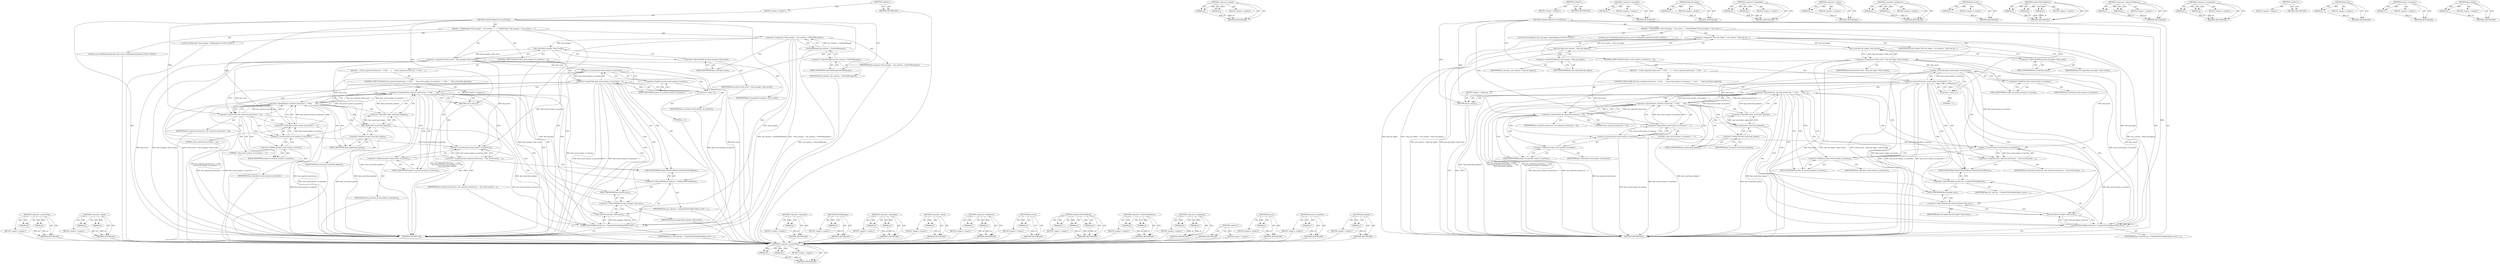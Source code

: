 digraph "final_update" {
vulnerable_106 [label=<(METHOD,&lt;operator&gt;.greaterThan)>];
vulnerable_107 [label=<(PARAM,p1)>];
vulnerable_108 [label=<(PARAM,p2)>];
vulnerable_109 [label=<(BLOCK,&lt;empty&gt;,&lt;empty&gt;)>];
vulnerable_110 [label=<(METHOD_RETURN,ANY)>];
vulnerable_129 [label=<(METHOD,&lt;operator&gt;.equals)>];
vulnerable_130 [label=<(PARAM,p1)>];
vulnerable_131 [label=<(PARAM,p2)>];
vulnerable_132 [label=<(BLOCK,&lt;empty&gt;,&lt;empty&gt;)>];
vulnerable_133 [label=<(METHOD_RETURN,ANY)>];
vulnerable_6 [label=<(METHOD,&lt;global&gt;)<SUB>1</SUB>>];
vulnerable_7 [label=<(BLOCK,&lt;empty&gt;,&lt;empty&gt;)<SUB>1</SUB>>];
vulnerable_8 [label=<(METHOD,UpdateFindBarForCurrentResult)<SUB>1</SUB>>];
vulnerable_9 [label=<(BLOCK,{
  FindManager* find_manager = tab_contents_-&gt;...,{
  FindManager* find_manager = tab_contents_-&gt;...)<SUB>1</SUB>>];
vulnerable_10 [label="<(LOCAL,FindManager* find_manager: FindManager*)<SUB>2</SUB>>"];
vulnerable_11 [label=<(&lt;operator&gt;.assignment,* find_manager = tab_contents_-&gt;GetFindManager())<SUB>2</SUB>>];
vulnerable_12 [label=<(IDENTIFIER,find_manager,* find_manager = tab_contents_-&gt;GetFindManager())<SUB>2</SUB>>];
vulnerable_13 [label=<(GetFindManager,tab_contents_-&gt;GetFindManager())<SUB>2</SUB>>];
vulnerable_14 [label=<(&lt;operator&gt;.indirectFieldAccess,tab_contents_-&gt;GetFindManager)<SUB>2</SUB>>];
vulnerable_15 [label=<(IDENTIFIER,tab_contents_,tab_contents_-&gt;GetFindManager())<SUB>2</SUB>>];
vulnerable_16 [label=<(FIELD_IDENTIFIER,GetFindManager,GetFindManager)<SUB>2</SUB>>];
vulnerable_17 [label="<(LOCAL,const FindNotificationDetails find_result: FindNotificationDetails)<SUB>3</SUB>>"];
vulnerable_18 [label=<(&lt;operator&gt;.assignment,&amp; find_result = find_manager-&gt;find_result())<SUB>3</SUB>>];
vulnerable_19 [label=<(IDENTIFIER,find_result,&amp; find_result = find_manager-&gt;find_result())<SUB>3</SUB>>];
vulnerable_20 [label=<(find_result,find_manager-&gt;find_result())<SUB>3</SUB>>];
vulnerable_21 [label=<(&lt;operator&gt;.indirectFieldAccess,find_manager-&gt;find_result)<SUB>3</SUB>>];
vulnerable_22 [label=<(IDENTIFIER,find_manager,find_manager-&gt;find_result())<SUB>3</SUB>>];
vulnerable_23 [label=<(FIELD_IDENTIFIER,find_result,find_result)<SUB>3</SUB>>];
vulnerable_24 [label=<(CONTROL_STRUCTURE,IF,if (find_result.number_of_matches() &gt; -1))<SUB>5</SUB>>];
vulnerable_25 [label=<(&lt;operator&gt;.greaterThan,find_result.number_of_matches() &gt; -1)<SUB>5</SUB>>];
vulnerable_26 [label=<(number_of_matches,find_result.number_of_matches())<SUB>5</SUB>>];
vulnerable_27 [label=<(&lt;operator&gt;.fieldAccess,find_result.number_of_matches)<SUB>5</SUB>>];
vulnerable_28 [label=<(IDENTIFIER,find_result,find_result.number_of_matches())<SUB>5</SUB>>];
vulnerable_29 [label=<(FIELD_IDENTIFIER,number_of_matches,number_of_matches)<SUB>5</SUB>>];
vulnerable_30 [label=<(&lt;operator&gt;.minus,-1)<SUB>5</SUB>>];
vulnerable_31 [label=<(LITERAL,1,-1)<SUB>5</SUB>>];
vulnerable_32 [label=<(BLOCK,{
    if (last_reported_matchcount_ &gt; 0 &amp;&amp;
    ...,{
    if (last_reported_matchcount_ &gt; 0 &amp;&amp;
    ...)<SUB>5</SUB>>];
vulnerable_33 [label=<(CONTROL_STRUCTURE,IF,if (last_reported_matchcount_ &gt; 0 &amp;&amp;
        find_result.number_of_matches() == 1 &amp;&amp;
        !find_result.final_update()))<SUB>6</SUB>>];
vulnerable_34 [label=<(&lt;operator&gt;.logicalAnd,last_reported_matchcount_ &gt; 0 &amp;&amp;
        find_r...)<SUB>6</SUB>>];
vulnerable_35 [label=<(&lt;operator&gt;.logicalAnd,last_reported_matchcount_ &gt; 0 &amp;&amp;
        find_r...)<SUB>6</SUB>>];
vulnerable_36 [label=<(&lt;operator&gt;.greaterThan,last_reported_matchcount_ &gt; 0)<SUB>6</SUB>>];
vulnerable_37 [label=<(IDENTIFIER,last_reported_matchcount_,last_reported_matchcount_ &gt; 0)<SUB>6</SUB>>];
vulnerable_38 [label=<(LITERAL,0,last_reported_matchcount_ &gt; 0)<SUB>6</SUB>>];
vulnerable_39 [label=<(&lt;operator&gt;.equals,find_result.number_of_matches() == 1)<SUB>7</SUB>>];
vulnerable_40 [label=<(number_of_matches,find_result.number_of_matches())<SUB>7</SUB>>];
vulnerable_41 [label=<(&lt;operator&gt;.fieldAccess,find_result.number_of_matches)<SUB>7</SUB>>];
vulnerable_42 [label=<(IDENTIFIER,find_result,find_result.number_of_matches())<SUB>7</SUB>>];
vulnerable_43 [label=<(FIELD_IDENTIFIER,number_of_matches,number_of_matches)<SUB>7</SUB>>];
vulnerable_44 [label=<(LITERAL,1,find_result.number_of_matches() == 1)<SUB>7</SUB>>];
vulnerable_45 [label=<(&lt;operator&gt;.logicalNot,!find_result.final_update())<SUB>8</SUB>>];
vulnerable_46 [label=<(final_update,find_result.final_update())<SUB>8</SUB>>];
vulnerable_47 [label=<(&lt;operator&gt;.fieldAccess,find_result.final_update)<SUB>8</SUB>>];
vulnerable_48 [label=<(IDENTIFIER,find_result,find_result.final_update())<SUB>8</SUB>>];
vulnerable_49 [label=<(FIELD_IDENTIFIER,final_update,final_update)<SUB>8</SUB>>];
vulnerable_50 [label=<(BLOCK,&lt;empty&gt;,&lt;empty&gt;)<SUB>9</SUB>>];
vulnerable_51 [label=<(RETURN,return;,return;)<SUB>9</SUB>>];
vulnerable_52 [label=<(&lt;operator&gt;.assignment,last_reported_matchcount_ = find_result.number_...)<SUB>10</SUB>>];
vulnerable_53 [label=<(IDENTIFIER,last_reported_matchcount_,last_reported_matchcount_ = find_result.number_...)<SUB>10</SUB>>];
vulnerable_54 [label=<(number_of_matches,find_result.number_of_matches())<SUB>10</SUB>>];
vulnerable_55 [label=<(&lt;operator&gt;.fieldAccess,find_result.number_of_matches)<SUB>10</SUB>>];
vulnerable_56 [label=<(IDENTIFIER,find_result,find_result.number_of_matches())<SUB>10</SUB>>];
vulnerable_57 [label=<(FIELD_IDENTIFIER,number_of_matches,number_of_matches)<SUB>10</SUB>>];
vulnerable_58 [label=<(UpdateUIForFindResult,find_bar_-&gt;UpdateUIForFindResult(find_result, f...)<SUB>13</SUB>>];
vulnerable_59 [label=<(&lt;operator&gt;.indirectFieldAccess,find_bar_-&gt;UpdateUIForFindResult)<SUB>13</SUB>>];
vulnerable_60 [label=<(IDENTIFIER,find_bar_,find_bar_-&gt;UpdateUIForFindResult(find_result, f...)<SUB>13</SUB>>];
vulnerable_61 [label=<(FIELD_IDENTIFIER,UpdateUIForFindResult,UpdateUIForFindResult)<SUB>13</SUB>>];
vulnerable_62 [label=<(IDENTIFIER,find_result,find_bar_-&gt;UpdateUIForFindResult(find_result, f...)<SUB>13</SUB>>];
vulnerable_63 [label=<(find_text,find_manager-&gt;find_text())<SUB>13</SUB>>];
vulnerable_64 [label=<(&lt;operator&gt;.indirectFieldAccess,find_manager-&gt;find_text)<SUB>13</SUB>>];
vulnerable_65 [label=<(IDENTIFIER,find_manager,find_manager-&gt;find_text())<SUB>13</SUB>>];
vulnerable_66 [label=<(FIELD_IDENTIFIER,find_text,find_text)<SUB>13</SUB>>];
vulnerable_67 [label=<(METHOD_RETURN,void)<SUB>1</SUB>>];
vulnerable_69 [label=<(METHOD_RETURN,ANY)<SUB>1</SUB>>];
vulnerable_134 [label=<(METHOD,&lt;operator&gt;.logicalNot)>];
vulnerable_135 [label=<(PARAM,p1)>];
vulnerable_136 [label=<(BLOCK,&lt;empty&gt;,&lt;empty&gt;)>];
vulnerable_137 [label=<(METHOD_RETURN,ANY)>];
vulnerable_93 [label=<(METHOD,GetFindManager)>];
vulnerable_94 [label=<(PARAM,p1)>];
vulnerable_95 [label=<(BLOCK,&lt;empty&gt;,&lt;empty&gt;)>];
vulnerable_96 [label=<(METHOD_RETURN,ANY)>];
vulnerable_124 [label=<(METHOD,&lt;operator&gt;.logicalAnd)>];
vulnerable_125 [label=<(PARAM,p1)>];
vulnerable_126 [label=<(PARAM,p2)>];
vulnerable_127 [label=<(BLOCK,&lt;empty&gt;,&lt;empty&gt;)>];
vulnerable_128 [label=<(METHOD_RETURN,ANY)>];
vulnerable_120 [label=<(METHOD,&lt;operator&gt;.minus)>];
vulnerable_121 [label=<(PARAM,p1)>];
vulnerable_122 [label=<(BLOCK,&lt;empty&gt;,&lt;empty&gt;)>];
vulnerable_123 [label=<(METHOD_RETURN,ANY)>];
vulnerable_115 [label=<(METHOD,&lt;operator&gt;.fieldAccess)>];
vulnerable_116 [label=<(PARAM,p1)>];
vulnerable_117 [label=<(PARAM,p2)>];
vulnerable_118 [label=<(BLOCK,&lt;empty&gt;,&lt;empty&gt;)>];
vulnerable_119 [label=<(METHOD_RETURN,ANY)>];
vulnerable_102 [label=<(METHOD,find_result)>];
vulnerable_103 [label=<(PARAM,p1)>];
vulnerable_104 [label=<(BLOCK,&lt;empty&gt;,&lt;empty&gt;)>];
vulnerable_105 [label=<(METHOD_RETURN,ANY)>];
vulnerable_142 [label=<(METHOD,UpdateUIForFindResult)>];
vulnerable_143 [label=<(PARAM,p1)>];
vulnerable_144 [label=<(PARAM,p2)>];
vulnerable_145 [label=<(PARAM,p3)>];
vulnerable_146 [label=<(BLOCK,&lt;empty&gt;,&lt;empty&gt;)>];
vulnerable_147 [label=<(METHOD_RETURN,ANY)>];
vulnerable_97 [label=<(METHOD,&lt;operator&gt;.indirectFieldAccess)>];
vulnerable_98 [label=<(PARAM,p1)>];
vulnerable_99 [label=<(PARAM,p2)>];
vulnerable_100 [label=<(BLOCK,&lt;empty&gt;,&lt;empty&gt;)>];
vulnerable_101 [label=<(METHOD_RETURN,ANY)>];
vulnerable_88 [label=<(METHOD,&lt;operator&gt;.assignment)>];
vulnerable_89 [label=<(PARAM,p1)>];
vulnerable_90 [label=<(PARAM,p2)>];
vulnerable_91 [label=<(BLOCK,&lt;empty&gt;,&lt;empty&gt;)>];
vulnerable_92 [label=<(METHOD_RETURN,ANY)>];
vulnerable_82 [label=<(METHOD,&lt;global&gt;)<SUB>1</SUB>>];
vulnerable_83 [label=<(BLOCK,&lt;empty&gt;,&lt;empty&gt;)>];
vulnerable_84 [label=<(METHOD_RETURN,ANY)>];
vulnerable_148 [label=<(METHOD,find_text)>];
vulnerable_149 [label=<(PARAM,p1)>];
vulnerable_150 [label=<(BLOCK,&lt;empty&gt;,&lt;empty&gt;)>];
vulnerable_151 [label=<(METHOD_RETURN,ANY)>];
vulnerable_111 [label=<(METHOD,number_of_matches)>];
vulnerable_112 [label=<(PARAM,p1)>];
vulnerable_113 [label=<(BLOCK,&lt;empty&gt;,&lt;empty&gt;)>];
vulnerable_114 [label=<(METHOD_RETURN,ANY)>];
vulnerable_138 [label=<(METHOD,final_update)>];
vulnerable_139 [label=<(PARAM,p1)>];
vulnerable_140 [label=<(BLOCK,&lt;empty&gt;,&lt;empty&gt;)>];
vulnerable_141 [label=<(METHOD_RETURN,ANY)>];
fixed_106 [label=<(METHOD,&lt;operator&gt;.greaterThan)>];
fixed_107 [label=<(PARAM,p1)>];
fixed_108 [label=<(PARAM,p2)>];
fixed_109 [label=<(BLOCK,&lt;empty&gt;,&lt;empty&gt;)>];
fixed_110 [label=<(METHOD_RETURN,ANY)>];
fixed_129 [label=<(METHOD,&lt;operator&gt;.equals)>];
fixed_130 [label=<(PARAM,p1)>];
fixed_131 [label=<(PARAM,p2)>];
fixed_132 [label=<(BLOCK,&lt;empty&gt;,&lt;empty&gt;)>];
fixed_133 [label=<(METHOD_RETURN,ANY)>];
fixed_6 [label=<(METHOD,&lt;global&gt;)<SUB>1</SUB>>];
fixed_7 [label=<(BLOCK,&lt;empty&gt;,&lt;empty&gt;)<SUB>1</SUB>>];
fixed_8 [label=<(METHOD,UpdateFindBarForCurrentResult)<SUB>1</SUB>>];
fixed_9 [label=<(BLOCK,{
  FindTabHelper* find_tab_helper = tab_conten...,{
  FindTabHelper* find_tab_helper = tab_conten...)<SUB>1</SUB>>];
fixed_10 [label="<(LOCAL,FindTabHelper* find_tab_helper: FindTabHelper*)<SUB>2</SUB>>"];
fixed_11 [label=<(&lt;operator&gt;.assignment,* find_tab_helper = tab_contents_-&gt;find_tab_hel...)<SUB>2</SUB>>];
fixed_12 [label=<(IDENTIFIER,find_tab_helper,* find_tab_helper = tab_contents_-&gt;find_tab_hel...)<SUB>2</SUB>>];
fixed_13 [label=<(find_tab_helper,tab_contents_-&gt;find_tab_helper())<SUB>2</SUB>>];
fixed_14 [label=<(&lt;operator&gt;.indirectFieldAccess,tab_contents_-&gt;find_tab_helper)<SUB>2</SUB>>];
fixed_15 [label=<(IDENTIFIER,tab_contents_,tab_contents_-&gt;find_tab_helper())<SUB>2</SUB>>];
fixed_16 [label=<(FIELD_IDENTIFIER,find_tab_helper,find_tab_helper)<SUB>2</SUB>>];
fixed_17 [label="<(LOCAL,const FindNotificationDetails find_result: FindNotificationDetails)<SUB>3</SUB>>"];
fixed_18 [label=<(&lt;operator&gt;.assignment,&amp; find_result = find_tab_helper-&gt;find_result())<SUB>3</SUB>>];
fixed_19 [label=<(IDENTIFIER,find_result,&amp; find_result = find_tab_helper-&gt;find_result())<SUB>3</SUB>>];
fixed_20 [label=<(find_result,find_tab_helper-&gt;find_result())<SUB>3</SUB>>];
fixed_21 [label=<(&lt;operator&gt;.indirectFieldAccess,find_tab_helper-&gt;find_result)<SUB>3</SUB>>];
fixed_22 [label=<(IDENTIFIER,find_tab_helper,find_tab_helper-&gt;find_result())<SUB>3</SUB>>];
fixed_23 [label=<(FIELD_IDENTIFIER,find_result,find_result)<SUB>3</SUB>>];
fixed_24 [label=<(CONTROL_STRUCTURE,IF,if (find_result.number_of_matches() &gt; -1))<SUB>5</SUB>>];
fixed_25 [label=<(&lt;operator&gt;.greaterThan,find_result.number_of_matches() &gt; -1)<SUB>5</SUB>>];
fixed_26 [label=<(number_of_matches,find_result.number_of_matches())<SUB>5</SUB>>];
fixed_27 [label=<(&lt;operator&gt;.fieldAccess,find_result.number_of_matches)<SUB>5</SUB>>];
fixed_28 [label=<(IDENTIFIER,find_result,find_result.number_of_matches())<SUB>5</SUB>>];
fixed_29 [label=<(FIELD_IDENTIFIER,number_of_matches,number_of_matches)<SUB>5</SUB>>];
fixed_30 [label=<(&lt;operator&gt;.minus,-1)<SUB>5</SUB>>];
fixed_31 [label=<(LITERAL,1,-1)<SUB>5</SUB>>];
fixed_32 [label=<(BLOCK,{
    if (last_reported_matchcount_ &gt; 0 &amp;&amp;
    ...,{
    if (last_reported_matchcount_ &gt; 0 &amp;&amp;
    ...)<SUB>5</SUB>>];
fixed_33 [label=<(CONTROL_STRUCTURE,IF,if (last_reported_matchcount_ &gt; 0 &amp;&amp;
        find_result.number_of_matches() == 1 &amp;&amp;
        !find_result.final_update()))<SUB>6</SUB>>];
fixed_34 [label=<(&lt;operator&gt;.logicalAnd,last_reported_matchcount_ &gt; 0 &amp;&amp;
        find_r...)<SUB>6</SUB>>];
fixed_35 [label=<(&lt;operator&gt;.logicalAnd,last_reported_matchcount_ &gt; 0 &amp;&amp;
        find_r...)<SUB>6</SUB>>];
fixed_36 [label=<(&lt;operator&gt;.greaterThan,last_reported_matchcount_ &gt; 0)<SUB>6</SUB>>];
fixed_37 [label=<(IDENTIFIER,last_reported_matchcount_,last_reported_matchcount_ &gt; 0)<SUB>6</SUB>>];
fixed_38 [label=<(LITERAL,0,last_reported_matchcount_ &gt; 0)<SUB>6</SUB>>];
fixed_39 [label=<(&lt;operator&gt;.equals,find_result.number_of_matches() == 1)<SUB>7</SUB>>];
fixed_40 [label=<(number_of_matches,find_result.number_of_matches())<SUB>7</SUB>>];
fixed_41 [label=<(&lt;operator&gt;.fieldAccess,find_result.number_of_matches)<SUB>7</SUB>>];
fixed_42 [label=<(IDENTIFIER,find_result,find_result.number_of_matches())<SUB>7</SUB>>];
fixed_43 [label=<(FIELD_IDENTIFIER,number_of_matches,number_of_matches)<SUB>7</SUB>>];
fixed_44 [label=<(LITERAL,1,find_result.number_of_matches() == 1)<SUB>7</SUB>>];
fixed_45 [label=<(&lt;operator&gt;.logicalNot,!find_result.final_update())<SUB>8</SUB>>];
fixed_46 [label=<(final_update,find_result.final_update())<SUB>8</SUB>>];
fixed_47 [label=<(&lt;operator&gt;.fieldAccess,find_result.final_update)<SUB>8</SUB>>];
fixed_48 [label=<(IDENTIFIER,find_result,find_result.final_update())<SUB>8</SUB>>];
fixed_49 [label=<(FIELD_IDENTIFIER,final_update,final_update)<SUB>8</SUB>>];
fixed_50 [label=<(BLOCK,&lt;empty&gt;,&lt;empty&gt;)<SUB>9</SUB>>];
fixed_51 [label=<(RETURN,return;,return;)<SUB>9</SUB>>];
fixed_52 [label=<(&lt;operator&gt;.assignment,last_reported_matchcount_ = find_result.number_...)<SUB>10</SUB>>];
fixed_53 [label=<(IDENTIFIER,last_reported_matchcount_,last_reported_matchcount_ = find_result.number_...)<SUB>10</SUB>>];
fixed_54 [label=<(number_of_matches,find_result.number_of_matches())<SUB>10</SUB>>];
fixed_55 [label=<(&lt;operator&gt;.fieldAccess,find_result.number_of_matches)<SUB>10</SUB>>];
fixed_56 [label=<(IDENTIFIER,find_result,find_result.number_of_matches())<SUB>10</SUB>>];
fixed_57 [label=<(FIELD_IDENTIFIER,number_of_matches,number_of_matches)<SUB>10</SUB>>];
fixed_58 [label=<(UpdateUIForFindResult,find_bar_-&gt;UpdateUIForFindResult(find_result, f...)<SUB>13</SUB>>];
fixed_59 [label=<(&lt;operator&gt;.indirectFieldAccess,find_bar_-&gt;UpdateUIForFindResult)<SUB>13</SUB>>];
fixed_60 [label=<(IDENTIFIER,find_bar_,find_bar_-&gt;UpdateUIForFindResult(find_result, f...)<SUB>13</SUB>>];
fixed_61 [label=<(FIELD_IDENTIFIER,UpdateUIForFindResult,UpdateUIForFindResult)<SUB>13</SUB>>];
fixed_62 [label=<(IDENTIFIER,find_result,find_bar_-&gt;UpdateUIForFindResult(find_result, f...)<SUB>13</SUB>>];
fixed_63 [label=<(find_text,find_tab_helper-&gt;find_text())<SUB>13</SUB>>];
fixed_64 [label=<(&lt;operator&gt;.indirectFieldAccess,find_tab_helper-&gt;find_text)<SUB>13</SUB>>];
fixed_65 [label=<(IDENTIFIER,find_tab_helper,find_tab_helper-&gt;find_text())<SUB>13</SUB>>];
fixed_66 [label=<(FIELD_IDENTIFIER,find_text,find_text)<SUB>13</SUB>>];
fixed_67 [label=<(METHOD_RETURN,void)<SUB>1</SUB>>];
fixed_69 [label=<(METHOD_RETURN,ANY)<SUB>1</SUB>>];
fixed_134 [label=<(METHOD,&lt;operator&gt;.logicalNot)>];
fixed_135 [label=<(PARAM,p1)>];
fixed_136 [label=<(BLOCK,&lt;empty&gt;,&lt;empty&gt;)>];
fixed_137 [label=<(METHOD_RETURN,ANY)>];
fixed_93 [label=<(METHOD,find_tab_helper)>];
fixed_94 [label=<(PARAM,p1)>];
fixed_95 [label=<(BLOCK,&lt;empty&gt;,&lt;empty&gt;)>];
fixed_96 [label=<(METHOD_RETURN,ANY)>];
fixed_124 [label=<(METHOD,&lt;operator&gt;.logicalAnd)>];
fixed_125 [label=<(PARAM,p1)>];
fixed_126 [label=<(PARAM,p2)>];
fixed_127 [label=<(BLOCK,&lt;empty&gt;,&lt;empty&gt;)>];
fixed_128 [label=<(METHOD_RETURN,ANY)>];
fixed_120 [label=<(METHOD,&lt;operator&gt;.minus)>];
fixed_121 [label=<(PARAM,p1)>];
fixed_122 [label=<(BLOCK,&lt;empty&gt;,&lt;empty&gt;)>];
fixed_123 [label=<(METHOD_RETURN,ANY)>];
fixed_115 [label=<(METHOD,&lt;operator&gt;.fieldAccess)>];
fixed_116 [label=<(PARAM,p1)>];
fixed_117 [label=<(PARAM,p2)>];
fixed_118 [label=<(BLOCK,&lt;empty&gt;,&lt;empty&gt;)>];
fixed_119 [label=<(METHOD_RETURN,ANY)>];
fixed_102 [label=<(METHOD,find_result)>];
fixed_103 [label=<(PARAM,p1)>];
fixed_104 [label=<(BLOCK,&lt;empty&gt;,&lt;empty&gt;)>];
fixed_105 [label=<(METHOD_RETURN,ANY)>];
fixed_142 [label=<(METHOD,UpdateUIForFindResult)>];
fixed_143 [label=<(PARAM,p1)>];
fixed_144 [label=<(PARAM,p2)>];
fixed_145 [label=<(PARAM,p3)>];
fixed_146 [label=<(BLOCK,&lt;empty&gt;,&lt;empty&gt;)>];
fixed_147 [label=<(METHOD_RETURN,ANY)>];
fixed_97 [label=<(METHOD,&lt;operator&gt;.indirectFieldAccess)>];
fixed_98 [label=<(PARAM,p1)>];
fixed_99 [label=<(PARAM,p2)>];
fixed_100 [label=<(BLOCK,&lt;empty&gt;,&lt;empty&gt;)>];
fixed_101 [label=<(METHOD_RETURN,ANY)>];
fixed_88 [label=<(METHOD,&lt;operator&gt;.assignment)>];
fixed_89 [label=<(PARAM,p1)>];
fixed_90 [label=<(PARAM,p2)>];
fixed_91 [label=<(BLOCK,&lt;empty&gt;,&lt;empty&gt;)>];
fixed_92 [label=<(METHOD_RETURN,ANY)>];
fixed_82 [label=<(METHOD,&lt;global&gt;)<SUB>1</SUB>>];
fixed_83 [label=<(BLOCK,&lt;empty&gt;,&lt;empty&gt;)>];
fixed_84 [label=<(METHOD_RETURN,ANY)>];
fixed_148 [label=<(METHOD,find_text)>];
fixed_149 [label=<(PARAM,p1)>];
fixed_150 [label=<(BLOCK,&lt;empty&gt;,&lt;empty&gt;)>];
fixed_151 [label=<(METHOD_RETURN,ANY)>];
fixed_111 [label=<(METHOD,number_of_matches)>];
fixed_112 [label=<(PARAM,p1)>];
fixed_113 [label=<(BLOCK,&lt;empty&gt;,&lt;empty&gt;)>];
fixed_114 [label=<(METHOD_RETURN,ANY)>];
fixed_138 [label=<(METHOD,final_update)>];
fixed_139 [label=<(PARAM,p1)>];
fixed_140 [label=<(BLOCK,&lt;empty&gt;,&lt;empty&gt;)>];
fixed_141 [label=<(METHOD_RETURN,ANY)>];
vulnerable_106 -> vulnerable_107  [key=0, label="AST: "];
vulnerable_106 -> vulnerable_107  [key=1, label="DDG: "];
vulnerable_106 -> vulnerable_109  [key=0, label="AST: "];
vulnerable_106 -> vulnerable_108  [key=0, label="AST: "];
vulnerable_106 -> vulnerable_108  [key=1, label="DDG: "];
vulnerable_106 -> vulnerable_110  [key=0, label="AST: "];
vulnerable_106 -> vulnerable_110  [key=1, label="CFG: "];
vulnerable_107 -> vulnerable_110  [key=0, label="DDG: p1"];
vulnerable_108 -> vulnerable_110  [key=0, label="DDG: p2"];
vulnerable_109 -> fixed_106  [key=0];
vulnerable_110 -> fixed_106  [key=0];
vulnerable_129 -> vulnerable_130  [key=0, label="AST: "];
vulnerable_129 -> vulnerable_130  [key=1, label="DDG: "];
vulnerable_129 -> vulnerable_132  [key=0, label="AST: "];
vulnerable_129 -> vulnerable_131  [key=0, label="AST: "];
vulnerable_129 -> vulnerable_131  [key=1, label="DDG: "];
vulnerable_129 -> vulnerable_133  [key=0, label="AST: "];
vulnerable_129 -> vulnerable_133  [key=1, label="CFG: "];
vulnerable_130 -> vulnerable_133  [key=0, label="DDG: p1"];
vulnerable_131 -> vulnerable_133  [key=0, label="DDG: p2"];
vulnerable_132 -> fixed_106  [key=0];
vulnerable_133 -> fixed_106  [key=0];
vulnerable_6 -> vulnerable_7  [key=0, label="AST: "];
vulnerable_6 -> vulnerable_69  [key=0, label="AST: "];
vulnerable_6 -> vulnerable_69  [key=1, label="CFG: "];
vulnerable_7 -> vulnerable_8  [key=0, label="AST: "];
vulnerable_8 -> vulnerable_9  [key=0, label="AST: "];
vulnerable_8 -> vulnerable_67  [key=0, label="AST: "];
vulnerable_8 -> vulnerable_16  [key=0, label="CFG: "];
vulnerable_8 -> vulnerable_58  [key=0, label="DDG: "];
vulnerable_8 -> vulnerable_30  [key=0, label="DDG: "];
vulnerable_8 -> vulnerable_51  [key=0, label="DDG: "];
vulnerable_8 -> vulnerable_36  [key=0, label="DDG: "];
vulnerable_8 -> vulnerable_39  [key=0, label="DDG: "];
vulnerable_9 -> vulnerable_10  [key=0, label="AST: "];
vulnerable_9 -> vulnerable_11  [key=0, label="AST: "];
vulnerable_9 -> vulnerable_17  [key=0, label="AST: "];
vulnerable_9 -> vulnerable_18  [key=0, label="AST: "];
vulnerable_9 -> vulnerable_24  [key=0, label="AST: "];
vulnerable_9 -> vulnerable_58  [key=0, label="AST: "];
vulnerable_10 -> fixed_106  [key=0];
vulnerable_11 -> vulnerable_12  [key=0, label="AST: "];
vulnerable_11 -> vulnerable_13  [key=0, label="AST: "];
vulnerable_11 -> vulnerable_23  [key=0, label="CFG: "];
vulnerable_11 -> vulnerable_67  [key=0, label="DDG: find_manager"];
vulnerable_11 -> vulnerable_67  [key=1, label="DDG: tab_contents_-&gt;GetFindManager()"];
vulnerable_11 -> vulnerable_67  [key=2, label="DDG: * find_manager = tab_contents_-&gt;GetFindManager()"];
vulnerable_11 -> vulnerable_20  [key=0, label="DDG: find_manager"];
vulnerable_11 -> vulnerable_63  [key=0, label="DDG: find_manager"];
vulnerable_12 -> fixed_106  [key=0];
vulnerable_13 -> vulnerable_14  [key=0, label="AST: "];
vulnerable_13 -> vulnerable_11  [key=0, label="CFG: "];
vulnerable_13 -> vulnerable_11  [key=1, label="DDG: tab_contents_-&gt;GetFindManager"];
vulnerable_13 -> vulnerable_67  [key=0, label="DDG: tab_contents_-&gt;GetFindManager"];
vulnerable_14 -> vulnerable_15  [key=0, label="AST: "];
vulnerable_14 -> vulnerable_16  [key=0, label="AST: "];
vulnerable_14 -> vulnerable_13  [key=0, label="CFG: "];
vulnerable_15 -> fixed_106  [key=0];
vulnerable_16 -> vulnerable_14  [key=0, label="CFG: "];
vulnerable_17 -> fixed_106  [key=0];
vulnerable_18 -> vulnerable_19  [key=0, label="AST: "];
vulnerable_18 -> vulnerable_20  [key=0, label="AST: "];
vulnerable_18 -> vulnerable_29  [key=0, label="CFG: "];
vulnerable_18 -> vulnerable_67  [key=0, label="DDG: find_result"];
vulnerable_18 -> vulnerable_67  [key=1, label="DDG: find_manager-&gt;find_result()"];
vulnerable_18 -> vulnerable_67  [key=2, label="DDG: &amp; find_result = find_manager-&gt;find_result()"];
vulnerable_18 -> vulnerable_58  [key=0, label="DDG: find_result"];
vulnerable_18 -> vulnerable_26  [key=0, label="DDG: find_result"];
vulnerable_18 -> vulnerable_54  [key=0, label="DDG: find_result"];
vulnerable_18 -> vulnerable_46  [key=0, label="DDG: find_result"];
vulnerable_18 -> vulnerable_40  [key=0, label="DDG: find_result"];
vulnerable_19 -> fixed_106  [key=0];
vulnerable_20 -> vulnerable_21  [key=0, label="AST: "];
vulnerable_20 -> vulnerable_18  [key=0, label="CFG: "];
vulnerable_20 -> vulnerable_18  [key=1, label="DDG: find_manager-&gt;find_result"];
vulnerable_20 -> vulnerable_67  [key=0, label="DDG: find_manager-&gt;find_result"];
vulnerable_21 -> vulnerable_22  [key=0, label="AST: "];
vulnerable_21 -> vulnerable_23  [key=0, label="AST: "];
vulnerable_21 -> vulnerable_20  [key=0, label="CFG: "];
vulnerable_22 -> fixed_106  [key=0];
vulnerable_23 -> vulnerable_21  [key=0, label="CFG: "];
vulnerable_24 -> vulnerable_25  [key=0, label="AST: "];
vulnerable_24 -> vulnerable_32  [key=0, label="AST: "];
vulnerable_25 -> vulnerable_26  [key=0, label="AST: "];
vulnerable_25 -> vulnerable_30  [key=0, label="AST: "];
vulnerable_25 -> vulnerable_36  [key=0, label="CFG: "];
vulnerable_25 -> vulnerable_36  [key=1, label="CDG: "];
vulnerable_25 -> vulnerable_61  [key=0, label="CFG: "];
vulnerable_25 -> vulnerable_61  [key=1, label="CDG: "];
vulnerable_25 -> vulnerable_67  [key=0, label="DDG: find_result.number_of_matches()"];
vulnerable_25 -> vulnerable_67  [key=1, label="DDG: -1"];
vulnerable_25 -> vulnerable_67  [key=2, label="DDG: find_result.number_of_matches() &gt; -1"];
vulnerable_25 -> vulnerable_34  [key=0, label="CDG: "];
vulnerable_25 -> vulnerable_58  [key=0, label="CDG: "];
vulnerable_25 -> vulnerable_64  [key=0, label="CDG: "];
vulnerable_25 -> vulnerable_66  [key=0, label="CDG: "];
vulnerable_25 -> vulnerable_63  [key=0, label="CDG: "];
vulnerable_25 -> vulnerable_59  [key=0, label="CDG: "];
vulnerable_25 -> vulnerable_35  [key=0, label="CDG: "];
vulnerable_26 -> vulnerable_27  [key=0, label="AST: "];
vulnerable_26 -> vulnerable_30  [key=0, label="CFG: "];
vulnerable_26 -> vulnerable_67  [key=0, label="DDG: find_result.number_of_matches"];
vulnerable_26 -> vulnerable_58  [key=0, label="DDG: find_result.number_of_matches"];
vulnerable_26 -> vulnerable_25  [key=0, label="DDG: find_result.number_of_matches"];
vulnerable_26 -> vulnerable_54  [key=0, label="DDG: find_result.number_of_matches"];
vulnerable_26 -> vulnerable_40  [key=0, label="DDG: find_result.number_of_matches"];
vulnerable_27 -> vulnerable_28  [key=0, label="AST: "];
vulnerable_27 -> vulnerable_29  [key=0, label="AST: "];
vulnerable_27 -> vulnerable_26  [key=0, label="CFG: "];
vulnerable_28 -> fixed_106  [key=0];
vulnerable_29 -> vulnerable_27  [key=0, label="CFG: "];
vulnerable_30 -> vulnerable_31  [key=0, label="AST: "];
vulnerable_30 -> vulnerable_25  [key=0, label="CFG: "];
vulnerable_30 -> vulnerable_25  [key=1, label="DDG: 1"];
vulnerable_31 -> fixed_106  [key=0];
vulnerable_32 -> vulnerable_33  [key=0, label="AST: "];
vulnerable_32 -> vulnerable_52  [key=0, label="AST: "];
vulnerable_33 -> vulnerable_34  [key=0, label="AST: "];
vulnerable_33 -> vulnerable_50  [key=0, label="AST: "];
vulnerable_34 -> vulnerable_35  [key=0, label="AST: "];
vulnerable_34 -> vulnerable_45  [key=0, label="AST: "];
vulnerable_34 -> vulnerable_51  [key=0, label="CFG: "];
vulnerable_34 -> vulnerable_51  [key=1, label="CDG: "];
vulnerable_34 -> vulnerable_57  [key=0, label="CFG: "];
vulnerable_34 -> vulnerable_57  [key=1, label="CDG: "];
vulnerable_34 -> vulnerable_67  [key=0, label="DDG: last_reported_matchcount_ &gt; 0 &amp;&amp;
        find_result.number_of_matches() == 1"];
vulnerable_34 -> vulnerable_67  [key=1, label="DDG: !find_result.final_update()"];
vulnerable_34 -> vulnerable_67  [key=2, label="DDG: last_reported_matchcount_ &gt; 0 &amp;&amp;
        find_result.number_of_matches() == 1 &amp;&amp;
        !find_result.final_update()"];
vulnerable_34 -> vulnerable_58  [key=0, label="CDG: "];
vulnerable_34 -> vulnerable_61  [key=0, label="CDG: "];
vulnerable_34 -> vulnerable_64  [key=0, label="CDG: "];
vulnerable_34 -> vulnerable_66  [key=0, label="CDG: "];
vulnerable_34 -> vulnerable_52  [key=0, label="CDG: "];
vulnerable_34 -> vulnerable_63  [key=0, label="CDG: "];
vulnerable_34 -> vulnerable_59  [key=0, label="CDG: "];
vulnerable_34 -> vulnerable_55  [key=0, label="CDG: "];
vulnerable_34 -> vulnerable_54  [key=0, label="CDG: "];
vulnerable_35 -> vulnerable_36  [key=0, label="AST: "];
vulnerable_35 -> vulnerable_39  [key=0, label="AST: "];
vulnerable_35 -> vulnerable_34  [key=0, label="CFG: "];
vulnerable_35 -> vulnerable_34  [key=1, label="DDG: last_reported_matchcount_ &gt; 0"];
vulnerable_35 -> vulnerable_34  [key=2, label="DDG: find_result.number_of_matches() == 1"];
vulnerable_35 -> vulnerable_49  [key=0, label="CFG: "];
vulnerable_35 -> vulnerable_49  [key=1, label="CDG: "];
vulnerable_35 -> vulnerable_67  [key=0, label="DDG: last_reported_matchcount_ &gt; 0"];
vulnerable_35 -> vulnerable_67  [key=1, label="DDG: find_result.number_of_matches() == 1"];
vulnerable_35 -> vulnerable_47  [key=0, label="CDG: "];
vulnerable_35 -> vulnerable_46  [key=0, label="CDG: "];
vulnerable_35 -> vulnerable_45  [key=0, label="CDG: "];
vulnerable_36 -> vulnerable_37  [key=0, label="AST: "];
vulnerable_36 -> vulnerable_38  [key=0, label="AST: "];
vulnerable_36 -> vulnerable_35  [key=0, label="CFG: "];
vulnerable_36 -> vulnerable_35  [key=1, label="DDG: last_reported_matchcount_"];
vulnerable_36 -> vulnerable_35  [key=2, label="DDG: 0"];
vulnerable_36 -> vulnerable_43  [key=0, label="CFG: "];
vulnerable_36 -> vulnerable_43  [key=1, label="CDG: "];
vulnerable_36 -> vulnerable_67  [key=0, label="DDG: last_reported_matchcount_"];
vulnerable_36 -> vulnerable_41  [key=0, label="CDG: "];
vulnerable_36 -> vulnerable_40  [key=0, label="CDG: "];
vulnerable_36 -> vulnerable_39  [key=0, label="CDG: "];
vulnerable_37 -> fixed_106  [key=0];
vulnerable_38 -> fixed_106  [key=0];
vulnerable_39 -> vulnerable_40  [key=0, label="AST: "];
vulnerable_39 -> vulnerable_44  [key=0, label="AST: "];
vulnerable_39 -> vulnerable_35  [key=0, label="CFG: "];
vulnerable_39 -> vulnerable_35  [key=1, label="DDG: find_result.number_of_matches()"];
vulnerable_39 -> vulnerable_35  [key=2, label="DDG: 1"];
vulnerable_39 -> vulnerable_67  [key=0, label="DDG: find_result.number_of_matches()"];
vulnerable_40 -> vulnerable_41  [key=0, label="AST: "];
vulnerable_40 -> vulnerable_39  [key=0, label="CFG: "];
vulnerable_40 -> vulnerable_39  [key=1, label="DDG: find_result.number_of_matches"];
vulnerable_40 -> vulnerable_67  [key=0, label="DDG: find_result.number_of_matches"];
vulnerable_40 -> vulnerable_54  [key=0, label="DDG: find_result.number_of_matches"];
vulnerable_41 -> vulnerable_42  [key=0, label="AST: "];
vulnerable_41 -> vulnerable_43  [key=0, label="AST: "];
vulnerable_41 -> vulnerable_40  [key=0, label="CFG: "];
vulnerable_42 -> fixed_106  [key=0];
vulnerable_43 -> vulnerable_41  [key=0, label="CFG: "];
vulnerable_44 -> fixed_106  [key=0];
vulnerable_45 -> vulnerable_46  [key=0, label="AST: "];
vulnerable_45 -> vulnerable_34  [key=0, label="CFG: "];
vulnerable_45 -> vulnerable_34  [key=1, label="DDG: find_result.final_update()"];
vulnerable_45 -> vulnerable_67  [key=0, label="DDG: find_result.final_update()"];
vulnerable_46 -> vulnerable_47  [key=0, label="AST: "];
vulnerable_46 -> vulnerable_45  [key=0, label="CFG: "];
vulnerable_46 -> vulnerable_45  [key=1, label="DDG: find_result.final_update"];
vulnerable_46 -> vulnerable_67  [key=0, label="DDG: find_result.final_update"];
vulnerable_46 -> vulnerable_58  [key=0, label="DDG: find_result.final_update"];
vulnerable_47 -> vulnerable_48  [key=0, label="AST: "];
vulnerable_47 -> vulnerable_49  [key=0, label="AST: "];
vulnerable_47 -> vulnerable_46  [key=0, label="CFG: "];
vulnerable_48 -> fixed_106  [key=0];
vulnerable_49 -> vulnerable_47  [key=0, label="CFG: "];
vulnerable_50 -> vulnerable_51  [key=0, label="AST: "];
vulnerable_51 -> vulnerable_67  [key=0, label="CFG: "];
vulnerable_51 -> vulnerable_67  [key=1, label="DDG: &lt;RET&gt;"];
vulnerable_52 -> vulnerable_53  [key=0, label="AST: "];
vulnerable_52 -> vulnerable_54  [key=0, label="AST: "];
vulnerable_52 -> vulnerable_61  [key=0, label="CFG: "];
vulnerable_53 -> fixed_106  [key=0];
vulnerable_54 -> vulnerable_55  [key=0, label="AST: "];
vulnerable_54 -> vulnerable_52  [key=0, label="CFG: "];
vulnerable_54 -> vulnerable_52  [key=1, label="DDG: find_result.number_of_matches"];
vulnerable_54 -> vulnerable_58  [key=0, label="DDG: find_result.number_of_matches"];
vulnerable_55 -> vulnerable_56  [key=0, label="AST: "];
vulnerable_55 -> vulnerable_57  [key=0, label="AST: "];
vulnerable_55 -> vulnerable_54  [key=0, label="CFG: "];
vulnerable_56 -> fixed_106  [key=0];
vulnerable_57 -> vulnerable_55  [key=0, label="CFG: "];
vulnerable_58 -> vulnerable_59  [key=0, label="AST: "];
vulnerable_58 -> vulnerable_62  [key=0, label="AST: "];
vulnerable_58 -> vulnerable_63  [key=0, label="AST: "];
vulnerable_58 -> vulnerable_67  [key=0, label="CFG: "];
vulnerable_59 -> vulnerable_60  [key=0, label="AST: "];
vulnerable_59 -> vulnerable_61  [key=0, label="AST: "];
vulnerable_59 -> vulnerable_66  [key=0, label="CFG: "];
vulnerable_60 -> fixed_106  [key=0];
vulnerable_61 -> vulnerable_59  [key=0, label="CFG: "];
vulnerable_62 -> fixed_106  [key=0];
vulnerable_63 -> vulnerable_64  [key=0, label="AST: "];
vulnerable_63 -> vulnerable_58  [key=0, label="CFG: "];
vulnerable_63 -> vulnerable_58  [key=1, label="DDG: find_manager-&gt;find_text"];
vulnerable_64 -> vulnerable_65  [key=0, label="AST: "];
vulnerable_64 -> vulnerable_66  [key=0, label="AST: "];
vulnerable_64 -> vulnerable_63  [key=0, label="CFG: "];
vulnerable_65 -> fixed_106  [key=0];
vulnerable_66 -> vulnerable_64  [key=0, label="CFG: "];
vulnerable_67 -> fixed_106  [key=0];
vulnerable_69 -> fixed_106  [key=0];
vulnerable_134 -> vulnerable_135  [key=0, label="AST: "];
vulnerable_134 -> vulnerable_135  [key=1, label="DDG: "];
vulnerable_134 -> vulnerable_136  [key=0, label="AST: "];
vulnerable_134 -> vulnerable_137  [key=0, label="AST: "];
vulnerable_134 -> vulnerable_137  [key=1, label="CFG: "];
vulnerable_135 -> vulnerable_137  [key=0, label="DDG: p1"];
vulnerable_136 -> fixed_106  [key=0];
vulnerable_137 -> fixed_106  [key=0];
vulnerable_93 -> vulnerable_94  [key=0, label="AST: "];
vulnerable_93 -> vulnerable_94  [key=1, label="DDG: "];
vulnerable_93 -> vulnerable_95  [key=0, label="AST: "];
vulnerable_93 -> vulnerable_96  [key=0, label="AST: "];
vulnerable_93 -> vulnerable_96  [key=1, label="CFG: "];
vulnerable_94 -> vulnerable_96  [key=0, label="DDG: p1"];
vulnerable_95 -> fixed_106  [key=0];
vulnerable_96 -> fixed_106  [key=0];
vulnerable_124 -> vulnerable_125  [key=0, label="AST: "];
vulnerable_124 -> vulnerable_125  [key=1, label="DDG: "];
vulnerable_124 -> vulnerable_127  [key=0, label="AST: "];
vulnerable_124 -> vulnerable_126  [key=0, label="AST: "];
vulnerable_124 -> vulnerable_126  [key=1, label="DDG: "];
vulnerable_124 -> vulnerable_128  [key=0, label="AST: "];
vulnerable_124 -> vulnerable_128  [key=1, label="CFG: "];
vulnerable_125 -> vulnerable_128  [key=0, label="DDG: p1"];
vulnerable_126 -> vulnerable_128  [key=0, label="DDG: p2"];
vulnerable_127 -> fixed_106  [key=0];
vulnerable_128 -> fixed_106  [key=0];
vulnerable_120 -> vulnerable_121  [key=0, label="AST: "];
vulnerable_120 -> vulnerable_121  [key=1, label="DDG: "];
vulnerable_120 -> vulnerable_122  [key=0, label="AST: "];
vulnerable_120 -> vulnerable_123  [key=0, label="AST: "];
vulnerable_120 -> vulnerable_123  [key=1, label="CFG: "];
vulnerable_121 -> vulnerable_123  [key=0, label="DDG: p1"];
vulnerable_122 -> fixed_106  [key=0];
vulnerable_123 -> fixed_106  [key=0];
vulnerable_115 -> vulnerable_116  [key=0, label="AST: "];
vulnerable_115 -> vulnerable_116  [key=1, label="DDG: "];
vulnerable_115 -> vulnerable_118  [key=0, label="AST: "];
vulnerable_115 -> vulnerable_117  [key=0, label="AST: "];
vulnerable_115 -> vulnerable_117  [key=1, label="DDG: "];
vulnerable_115 -> vulnerable_119  [key=0, label="AST: "];
vulnerable_115 -> vulnerable_119  [key=1, label="CFG: "];
vulnerable_116 -> vulnerable_119  [key=0, label="DDG: p1"];
vulnerable_117 -> vulnerable_119  [key=0, label="DDG: p2"];
vulnerable_118 -> fixed_106  [key=0];
vulnerable_119 -> fixed_106  [key=0];
vulnerable_102 -> vulnerable_103  [key=0, label="AST: "];
vulnerable_102 -> vulnerable_103  [key=1, label="DDG: "];
vulnerable_102 -> vulnerable_104  [key=0, label="AST: "];
vulnerable_102 -> vulnerable_105  [key=0, label="AST: "];
vulnerable_102 -> vulnerable_105  [key=1, label="CFG: "];
vulnerable_103 -> vulnerable_105  [key=0, label="DDG: p1"];
vulnerable_104 -> fixed_106  [key=0];
vulnerable_105 -> fixed_106  [key=0];
vulnerable_142 -> vulnerable_143  [key=0, label="AST: "];
vulnerable_142 -> vulnerable_143  [key=1, label="DDG: "];
vulnerable_142 -> vulnerable_146  [key=0, label="AST: "];
vulnerable_142 -> vulnerable_144  [key=0, label="AST: "];
vulnerable_142 -> vulnerable_144  [key=1, label="DDG: "];
vulnerable_142 -> vulnerable_147  [key=0, label="AST: "];
vulnerable_142 -> vulnerable_147  [key=1, label="CFG: "];
vulnerable_142 -> vulnerable_145  [key=0, label="AST: "];
vulnerable_142 -> vulnerable_145  [key=1, label="DDG: "];
vulnerable_143 -> vulnerable_147  [key=0, label="DDG: p1"];
vulnerable_144 -> vulnerable_147  [key=0, label="DDG: p2"];
vulnerable_145 -> vulnerable_147  [key=0, label="DDG: p3"];
vulnerable_146 -> fixed_106  [key=0];
vulnerable_147 -> fixed_106  [key=0];
vulnerable_97 -> vulnerable_98  [key=0, label="AST: "];
vulnerable_97 -> vulnerable_98  [key=1, label="DDG: "];
vulnerable_97 -> vulnerable_100  [key=0, label="AST: "];
vulnerable_97 -> vulnerable_99  [key=0, label="AST: "];
vulnerable_97 -> vulnerable_99  [key=1, label="DDG: "];
vulnerable_97 -> vulnerable_101  [key=0, label="AST: "];
vulnerable_97 -> vulnerable_101  [key=1, label="CFG: "];
vulnerable_98 -> vulnerable_101  [key=0, label="DDG: p1"];
vulnerable_99 -> vulnerable_101  [key=0, label="DDG: p2"];
vulnerable_100 -> fixed_106  [key=0];
vulnerable_101 -> fixed_106  [key=0];
vulnerable_88 -> vulnerable_89  [key=0, label="AST: "];
vulnerable_88 -> vulnerable_89  [key=1, label="DDG: "];
vulnerable_88 -> vulnerable_91  [key=0, label="AST: "];
vulnerable_88 -> vulnerable_90  [key=0, label="AST: "];
vulnerable_88 -> vulnerable_90  [key=1, label="DDG: "];
vulnerable_88 -> vulnerable_92  [key=0, label="AST: "];
vulnerable_88 -> vulnerable_92  [key=1, label="CFG: "];
vulnerable_89 -> vulnerable_92  [key=0, label="DDG: p1"];
vulnerable_90 -> vulnerable_92  [key=0, label="DDG: p2"];
vulnerable_91 -> fixed_106  [key=0];
vulnerable_92 -> fixed_106  [key=0];
vulnerable_82 -> vulnerable_83  [key=0, label="AST: "];
vulnerable_82 -> vulnerable_84  [key=0, label="AST: "];
vulnerable_82 -> vulnerable_84  [key=1, label="CFG: "];
vulnerable_83 -> fixed_106  [key=0];
vulnerable_84 -> fixed_106  [key=0];
vulnerable_148 -> vulnerable_149  [key=0, label="AST: "];
vulnerable_148 -> vulnerable_149  [key=1, label="DDG: "];
vulnerable_148 -> vulnerable_150  [key=0, label="AST: "];
vulnerable_148 -> vulnerable_151  [key=0, label="AST: "];
vulnerable_148 -> vulnerable_151  [key=1, label="CFG: "];
vulnerable_149 -> vulnerable_151  [key=0, label="DDG: p1"];
vulnerable_150 -> fixed_106  [key=0];
vulnerable_151 -> fixed_106  [key=0];
vulnerable_111 -> vulnerable_112  [key=0, label="AST: "];
vulnerable_111 -> vulnerable_112  [key=1, label="DDG: "];
vulnerable_111 -> vulnerable_113  [key=0, label="AST: "];
vulnerable_111 -> vulnerable_114  [key=0, label="AST: "];
vulnerable_111 -> vulnerable_114  [key=1, label="CFG: "];
vulnerable_112 -> vulnerable_114  [key=0, label="DDG: p1"];
vulnerable_113 -> fixed_106  [key=0];
vulnerable_114 -> fixed_106  [key=0];
vulnerable_138 -> vulnerable_139  [key=0, label="AST: "];
vulnerable_138 -> vulnerable_139  [key=1, label="DDG: "];
vulnerable_138 -> vulnerable_140  [key=0, label="AST: "];
vulnerable_138 -> vulnerable_141  [key=0, label="AST: "];
vulnerable_138 -> vulnerable_141  [key=1, label="CFG: "];
vulnerable_139 -> vulnerable_141  [key=0, label="DDG: p1"];
vulnerable_140 -> fixed_106  [key=0];
vulnerable_141 -> fixed_106  [key=0];
fixed_106 -> fixed_107  [key=0, label="AST: "];
fixed_106 -> fixed_107  [key=1, label="DDG: "];
fixed_106 -> fixed_109  [key=0, label="AST: "];
fixed_106 -> fixed_108  [key=0, label="AST: "];
fixed_106 -> fixed_108  [key=1, label="DDG: "];
fixed_106 -> fixed_110  [key=0, label="AST: "];
fixed_106 -> fixed_110  [key=1, label="CFG: "];
fixed_107 -> fixed_110  [key=0, label="DDG: p1"];
fixed_108 -> fixed_110  [key=0, label="DDG: p2"];
fixed_129 -> fixed_130  [key=0, label="AST: "];
fixed_129 -> fixed_130  [key=1, label="DDG: "];
fixed_129 -> fixed_132  [key=0, label="AST: "];
fixed_129 -> fixed_131  [key=0, label="AST: "];
fixed_129 -> fixed_131  [key=1, label="DDG: "];
fixed_129 -> fixed_133  [key=0, label="AST: "];
fixed_129 -> fixed_133  [key=1, label="CFG: "];
fixed_130 -> fixed_133  [key=0, label="DDG: p1"];
fixed_131 -> fixed_133  [key=0, label="DDG: p2"];
fixed_6 -> fixed_7  [key=0, label="AST: "];
fixed_6 -> fixed_69  [key=0, label="AST: "];
fixed_6 -> fixed_69  [key=1, label="CFG: "];
fixed_7 -> fixed_8  [key=0, label="AST: "];
fixed_8 -> fixed_9  [key=0, label="AST: "];
fixed_8 -> fixed_67  [key=0, label="AST: "];
fixed_8 -> fixed_16  [key=0, label="CFG: "];
fixed_8 -> fixed_58  [key=0, label="DDG: "];
fixed_8 -> fixed_30  [key=0, label="DDG: "];
fixed_8 -> fixed_51  [key=0, label="DDG: "];
fixed_8 -> fixed_36  [key=0, label="DDG: "];
fixed_8 -> fixed_39  [key=0, label="DDG: "];
fixed_9 -> fixed_10  [key=0, label="AST: "];
fixed_9 -> fixed_11  [key=0, label="AST: "];
fixed_9 -> fixed_17  [key=0, label="AST: "];
fixed_9 -> fixed_18  [key=0, label="AST: "];
fixed_9 -> fixed_24  [key=0, label="AST: "];
fixed_9 -> fixed_58  [key=0, label="AST: "];
fixed_11 -> fixed_12  [key=0, label="AST: "];
fixed_11 -> fixed_13  [key=0, label="AST: "];
fixed_11 -> fixed_23  [key=0, label="CFG: "];
fixed_11 -> fixed_67  [key=0, label="DDG: find_tab_helper"];
fixed_11 -> fixed_67  [key=1, label="DDG: tab_contents_-&gt;find_tab_helper()"];
fixed_11 -> fixed_67  [key=2, label="DDG: * find_tab_helper = tab_contents_-&gt;find_tab_helper()"];
fixed_11 -> fixed_20  [key=0, label="DDG: find_tab_helper"];
fixed_11 -> fixed_63  [key=0, label="DDG: find_tab_helper"];
fixed_13 -> fixed_14  [key=0, label="AST: "];
fixed_13 -> fixed_11  [key=0, label="CFG: "];
fixed_13 -> fixed_11  [key=1, label="DDG: tab_contents_-&gt;find_tab_helper"];
fixed_13 -> fixed_67  [key=0, label="DDG: tab_contents_-&gt;find_tab_helper"];
fixed_14 -> fixed_15  [key=0, label="AST: "];
fixed_14 -> fixed_16  [key=0, label="AST: "];
fixed_14 -> fixed_13  [key=0, label="CFG: "];
fixed_16 -> fixed_14  [key=0, label="CFG: "];
fixed_18 -> fixed_19  [key=0, label="AST: "];
fixed_18 -> fixed_20  [key=0, label="AST: "];
fixed_18 -> fixed_29  [key=0, label="CFG: "];
fixed_18 -> fixed_67  [key=0, label="DDG: find_result"];
fixed_18 -> fixed_67  [key=1, label="DDG: find_tab_helper-&gt;find_result()"];
fixed_18 -> fixed_67  [key=2, label="DDG: &amp; find_result = find_tab_helper-&gt;find_result()"];
fixed_18 -> fixed_58  [key=0, label="DDG: find_result"];
fixed_18 -> fixed_26  [key=0, label="DDG: find_result"];
fixed_18 -> fixed_54  [key=0, label="DDG: find_result"];
fixed_18 -> fixed_46  [key=0, label="DDG: find_result"];
fixed_18 -> fixed_40  [key=0, label="DDG: find_result"];
fixed_20 -> fixed_21  [key=0, label="AST: "];
fixed_20 -> fixed_18  [key=0, label="CFG: "];
fixed_20 -> fixed_18  [key=1, label="DDG: find_tab_helper-&gt;find_result"];
fixed_20 -> fixed_67  [key=0, label="DDG: find_tab_helper-&gt;find_result"];
fixed_21 -> fixed_22  [key=0, label="AST: "];
fixed_21 -> fixed_23  [key=0, label="AST: "];
fixed_21 -> fixed_20  [key=0, label="CFG: "];
fixed_23 -> fixed_21  [key=0, label="CFG: "];
fixed_24 -> fixed_25  [key=0, label="AST: "];
fixed_24 -> fixed_32  [key=0, label="AST: "];
fixed_25 -> fixed_26  [key=0, label="AST: "];
fixed_25 -> fixed_30  [key=0, label="AST: "];
fixed_25 -> fixed_36  [key=0, label="CFG: "];
fixed_25 -> fixed_36  [key=1, label="CDG: "];
fixed_25 -> fixed_61  [key=0, label="CFG: "];
fixed_25 -> fixed_61  [key=1, label="CDG: "];
fixed_25 -> fixed_67  [key=0, label="DDG: find_result.number_of_matches()"];
fixed_25 -> fixed_67  [key=1, label="DDG: -1"];
fixed_25 -> fixed_67  [key=2, label="DDG: find_result.number_of_matches() &gt; -1"];
fixed_25 -> fixed_34  [key=0, label="CDG: "];
fixed_25 -> fixed_58  [key=0, label="CDG: "];
fixed_25 -> fixed_64  [key=0, label="CDG: "];
fixed_25 -> fixed_66  [key=0, label="CDG: "];
fixed_25 -> fixed_63  [key=0, label="CDG: "];
fixed_25 -> fixed_59  [key=0, label="CDG: "];
fixed_25 -> fixed_35  [key=0, label="CDG: "];
fixed_26 -> fixed_27  [key=0, label="AST: "];
fixed_26 -> fixed_30  [key=0, label="CFG: "];
fixed_26 -> fixed_67  [key=0, label="DDG: find_result.number_of_matches"];
fixed_26 -> fixed_58  [key=0, label="DDG: find_result.number_of_matches"];
fixed_26 -> fixed_25  [key=0, label="DDG: find_result.number_of_matches"];
fixed_26 -> fixed_54  [key=0, label="DDG: find_result.number_of_matches"];
fixed_26 -> fixed_40  [key=0, label="DDG: find_result.number_of_matches"];
fixed_27 -> fixed_28  [key=0, label="AST: "];
fixed_27 -> fixed_29  [key=0, label="AST: "];
fixed_27 -> fixed_26  [key=0, label="CFG: "];
fixed_29 -> fixed_27  [key=0, label="CFG: "];
fixed_30 -> fixed_31  [key=0, label="AST: "];
fixed_30 -> fixed_25  [key=0, label="CFG: "];
fixed_30 -> fixed_25  [key=1, label="DDG: 1"];
fixed_32 -> fixed_33  [key=0, label="AST: "];
fixed_32 -> fixed_52  [key=0, label="AST: "];
fixed_33 -> fixed_34  [key=0, label="AST: "];
fixed_33 -> fixed_50  [key=0, label="AST: "];
fixed_34 -> fixed_35  [key=0, label="AST: "];
fixed_34 -> fixed_45  [key=0, label="AST: "];
fixed_34 -> fixed_51  [key=0, label="CFG: "];
fixed_34 -> fixed_51  [key=1, label="CDG: "];
fixed_34 -> fixed_57  [key=0, label="CFG: "];
fixed_34 -> fixed_57  [key=1, label="CDG: "];
fixed_34 -> fixed_67  [key=0, label="DDG: last_reported_matchcount_ &gt; 0 &amp;&amp;
        find_result.number_of_matches() == 1"];
fixed_34 -> fixed_67  [key=1, label="DDG: !find_result.final_update()"];
fixed_34 -> fixed_67  [key=2, label="DDG: last_reported_matchcount_ &gt; 0 &amp;&amp;
        find_result.number_of_matches() == 1 &amp;&amp;
        !find_result.final_update()"];
fixed_34 -> fixed_58  [key=0, label="CDG: "];
fixed_34 -> fixed_61  [key=0, label="CDG: "];
fixed_34 -> fixed_64  [key=0, label="CDG: "];
fixed_34 -> fixed_66  [key=0, label="CDG: "];
fixed_34 -> fixed_52  [key=0, label="CDG: "];
fixed_34 -> fixed_63  [key=0, label="CDG: "];
fixed_34 -> fixed_59  [key=0, label="CDG: "];
fixed_34 -> fixed_55  [key=0, label="CDG: "];
fixed_34 -> fixed_54  [key=0, label="CDG: "];
fixed_35 -> fixed_36  [key=0, label="AST: "];
fixed_35 -> fixed_39  [key=0, label="AST: "];
fixed_35 -> fixed_34  [key=0, label="CFG: "];
fixed_35 -> fixed_34  [key=1, label="DDG: last_reported_matchcount_ &gt; 0"];
fixed_35 -> fixed_34  [key=2, label="DDG: find_result.number_of_matches() == 1"];
fixed_35 -> fixed_49  [key=0, label="CFG: "];
fixed_35 -> fixed_49  [key=1, label="CDG: "];
fixed_35 -> fixed_67  [key=0, label="DDG: last_reported_matchcount_ &gt; 0"];
fixed_35 -> fixed_67  [key=1, label="DDG: find_result.number_of_matches() == 1"];
fixed_35 -> fixed_47  [key=0, label="CDG: "];
fixed_35 -> fixed_46  [key=0, label="CDG: "];
fixed_35 -> fixed_45  [key=0, label="CDG: "];
fixed_36 -> fixed_37  [key=0, label="AST: "];
fixed_36 -> fixed_38  [key=0, label="AST: "];
fixed_36 -> fixed_35  [key=0, label="CFG: "];
fixed_36 -> fixed_35  [key=1, label="DDG: last_reported_matchcount_"];
fixed_36 -> fixed_35  [key=2, label="DDG: 0"];
fixed_36 -> fixed_43  [key=0, label="CFG: "];
fixed_36 -> fixed_43  [key=1, label="CDG: "];
fixed_36 -> fixed_67  [key=0, label="DDG: last_reported_matchcount_"];
fixed_36 -> fixed_41  [key=0, label="CDG: "];
fixed_36 -> fixed_40  [key=0, label="CDG: "];
fixed_36 -> fixed_39  [key=0, label="CDG: "];
fixed_39 -> fixed_40  [key=0, label="AST: "];
fixed_39 -> fixed_44  [key=0, label="AST: "];
fixed_39 -> fixed_35  [key=0, label="CFG: "];
fixed_39 -> fixed_35  [key=1, label="DDG: find_result.number_of_matches()"];
fixed_39 -> fixed_35  [key=2, label="DDG: 1"];
fixed_39 -> fixed_67  [key=0, label="DDG: find_result.number_of_matches()"];
fixed_40 -> fixed_41  [key=0, label="AST: "];
fixed_40 -> fixed_39  [key=0, label="CFG: "];
fixed_40 -> fixed_39  [key=1, label="DDG: find_result.number_of_matches"];
fixed_40 -> fixed_67  [key=0, label="DDG: find_result.number_of_matches"];
fixed_40 -> fixed_54  [key=0, label="DDG: find_result.number_of_matches"];
fixed_41 -> fixed_42  [key=0, label="AST: "];
fixed_41 -> fixed_43  [key=0, label="AST: "];
fixed_41 -> fixed_40  [key=0, label="CFG: "];
fixed_43 -> fixed_41  [key=0, label="CFG: "];
fixed_45 -> fixed_46  [key=0, label="AST: "];
fixed_45 -> fixed_34  [key=0, label="CFG: "];
fixed_45 -> fixed_34  [key=1, label="DDG: find_result.final_update()"];
fixed_45 -> fixed_67  [key=0, label="DDG: find_result.final_update()"];
fixed_46 -> fixed_47  [key=0, label="AST: "];
fixed_46 -> fixed_45  [key=0, label="CFG: "];
fixed_46 -> fixed_45  [key=1, label="DDG: find_result.final_update"];
fixed_46 -> fixed_67  [key=0, label="DDG: find_result.final_update"];
fixed_46 -> fixed_58  [key=0, label="DDG: find_result.final_update"];
fixed_47 -> fixed_48  [key=0, label="AST: "];
fixed_47 -> fixed_49  [key=0, label="AST: "];
fixed_47 -> fixed_46  [key=0, label="CFG: "];
fixed_49 -> fixed_47  [key=0, label="CFG: "];
fixed_50 -> fixed_51  [key=0, label="AST: "];
fixed_51 -> fixed_67  [key=0, label="CFG: "];
fixed_51 -> fixed_67  [key=1, label="DDG: &lt;RET&gt;"];
fixed_52 -> fixed_53  [key=0, label="AST: "];
fixed_52 -> fixed_54  [key=0, label="AST: "];
fixed_52 -> fixed_61  [key=0, label="CFG: "];
fixed_54 -> fixed_55  [key=0, label="AST: "];
fixed_54 -> fixed_52  [key=0, label="CFG: "];
fixed_54 -> fixed_52  [key=1, label="DDG: find_result.number_of_matches"];
fixed_54 -> fixed_58  [key=0, label="DDG: find_result.number_of_matches"];
fixed_55 -> fixed_56  [key=0, label="AST: "];
fixed_55 -> fixed_57  [key=0, label="AST: "];
fixed_55 -> fixed_54  [key=0, label="CFG: "];
fixed_57 -> fixed_55  [key=0, label="CFG: "];
fixed_58 -> fixed_59  [key=0, label="AST: "];
fixed_58 -> fixed_62  [key=0, label="AST: "];
fixed_58 -> fixed_63  [key=0, label="AST: "];
fixed_58 -> fixed_67  [key=0, label="CFG: "];
fixed_59 -> fixed_60  [key=0, label="AST: "];
fixed_59 -> fixed_61  [key=0, label="AST: "];
fixed_59 -> fixed_66  [key=0, label="CFG: "];
fixed_61 -> fixed_59  [key=0, label="CFG: "];
fixed_63 -> fixed_64  [key=0, label="AST: "];
fixed_63 -> fixed_58  [key=0, label="CFG: "];
fixed_63 -> fixed_58  [key=1, label="DDG: find_tab_helper-&gt;find_text"];
fixed_64 -> fixed_65  [key=0, label="AST: "];
fixed_64 -> fixed_66  [key=0, label="AST: "];
fixed_64 -> fixed_63  [key=0, label="CFG: "];
fixed_66 -> fixed_64  [key=0, label="CFG: "];
fixed_134 -> fixed_135  [key=0, label="AST: "];
fixed_134 -> fixed_135  [key=1, label="DDG: "];
fixed_134 -> fixed_136  [key=0, label="AST: "];
fixed_134 -> fixed_137  [key=0, label="AST: "];
fixed_134 -> fixed_137  [key=1, label="CFG: "];
fixed_135 -> fixed_137  [key=0, label="DDG: p1"];
fixed_93 -> fixed_94  [key=0, label="AST: "];
fixed_93 -> fixed_94  [key=1, label="DDG: "];
fixed_93 -> fixed_95  [key=0, label="AST: "];
fixed_93 -> fixed_96  [key=0, label="AST: "];
fixed_93 -> fixed_96  [key=1, label="CFG: "];
fixed_94 -> fixed_96  [key=0, label="DDG: p1"];
fixed_124 -> fixed_125  [key=0, label="AST: "];
fixed_124 -> fixed_125  [key=1, label="DDG: "];
fixed_124 -> fixed_127  [key=0, label="AST: "];
fixed_124 -> fixed_126  [key=0, label="AST: "];
fixed_124 -> fixed_126  [key=1, label="DDG: "];
fixed_124 -> fixed_128  [key=0, label="AST: "];
fixed_124 -> fixed_128  [key=1, label="CFG: "];
fixed_125 -> fixed_128  [key=0, label="DDG: p1"];
fixed_126 -> fixed_128  [key=0, label="DDG: p2"];
fixed_120 -> fixed_121  [key=0, label="AST: "];
fixed_120 -> fixed_121  [key=1, label="DDG: "];
fixed_120 -> fixed_122  [key=0, label="AST: "];
fixed_120 -> fixed_123  [key=0, label="AST: "];
fixed_120 -> fixed_123  [key=1, label="CFG: "];
fixed_121 -> fixed_123  [key=0, label="DDG: p1"];
fixed_115 -> fixed_116  [key=0, label="AST: "];
fixed_115 -> fixed_116  [key=1, label="DDG: "];
fixed_115 -> fixed_118  [key=0, label="AST: "];
fixed_115 -> fixed_117  [key=0, label="AST: "];
fixed_115 -> fixed_117  [key=1, label="DDG: "];
fixed_115 -> fixed_119  [key=0, label="AST: "];
fixed_115 -> fixed_119  [key=1, label="CFG: "];
fixed_116 -> fixed_119  [key=0, label="DDG: p1"];
fixed_117 -> fixed_119  [key=0, label="DDG: p2"];
fixed_102 -> fixed_103  [key=0, label="AST: "];
fixed_102 -> fixed_103  [key=1, label="DDG: "];
fixed_102 -> fixed_104  [key=0, label="AST: "];
fixed_102 -> fixed_105  [key=0, label="AST: "];
fixed_102 -> fixed_105  [key=1, label="CFG: "];
fixed_103 -> fixed_105  [key=0, label="DDG: p1"];
fixed_142 -> fixed_143  [key=0, label="AST: "];
fixed_142 -> fixed_143  [key=1, label="DDG: "];
fixed_142 -> fixed_146  [key=0, label="AST: "];
fixed_142 -> fixed_144  [key=0, label="AST: "];
fixed_142 -> fixed_144  [key=1, label="DDG: "];
fixed_142 -> fixed_147  [key=0, label="AST: "];
fixed_142 -> fixed_147  [key=1, label="CFG: "];
fixed_142 -> fixed_145  [key=0, label="AST: "];
fixed_142 -> fixed_145  [key=1, label="DDG: "];
fixed_143 -> fixed_147  [key=0, label="DDG: p1"];
fixed_144 -> fixed_147  [key=0, label="DDG: p2"];
fixed_145 -> fixed_147  [key=0, label="DDG: p3"];
fixed_97 -> fixed_98  [key=0, label="AST: "];
fixed_97 -> fixed_98  [key=1, label="DDG: "];
fixed_97 -> fixed_100  [key=0, label="AST: "];
fixed_97 -> fixed_99  [key=0, label="AST: "];
fixed_97 -> fixed_99  [key=1, label="DDG: "];
fixed_97 -> fixed_101  [key=0, label="AST: "];
fixed_97 -> fixed_101  [key=1, label="CFG: "];
fixed_98 -> fixed_101  [key=0, label="DDG: p1"];
fixed_99 -> fixed_101  [key=0, label="DDG: p2"];
fixed_88 -> fixed_89  [key=0, label="AST: "];
fixed_88 -> fixed_89  [key=1, label="DDG: "];
fixed_88 -> fixed_91  [key=0, label="AST: "];
fixed_88 -> fixed_90  [key=0, label="AST: "];
fixed_88 -> fixed_90  [key=1, label="DDG: "];
fixed_88 -> fixed_92  [key=0, label="AST: "];
fixed_88 -> fixed_92  [key=1, label="CFG: "];
fixed_89 -> fixed_92  [key=0, label="DDG: p1"];
fixed_90 -> fixed_92  [key=0, label="DDG: p2"];
fixed_82 -> fixed_83  [key=0, label="AST: "];
fixed_82 -> fixed_84  [key=0, label="AST: "];
fixed_82 -> fixed_84  [key=1, label="CFG: "];
fixed_148 -> fixed_149  [key=0, label="AST: "];
fixed_148 -> fixed_149  [key=1, label="DDG: "];
fixed_148 -> fixed_150  [key=0, label="AST: "];
fixed_148 -> fixed_151  [key=0, label="AST: "];
fixed_148 -> fixed_151  [key=1, label="CFG: "];
fixed_149 -> fixed_151  [key=0, label="DDG: p1"];
fixed_111 -> fixed_112  [key=0, label="AST: "];
fixed_111 -> fixed_112  [key=1, label="DDG: "];
fixed_111 -> fixed_113  [key=0, label="AST: "];
fixed_111 -> fixed_114  [key=0, label="AST: "];
fixed_111 -> fixed_114  [key=1, label="CFG: "];
fixed_112 -> fixed_114  [key=0, label="DDG: p1"];
fixed_138 -> fixed_139  [key=0, label="AST: "];
fixed_138 -> fixed_139  [key=1, label="DDG: "];
fixed_138 -> fixed_140  [key=0, label="AST: "];
fixed_138 -> fixed_141  [key=0, label="AST: "];
fixed_138 -> fixed_141  [key=1, label="CFG: "];
fixed_139 -> fixed_141  [key=0, label="DDG: p1"];
}
